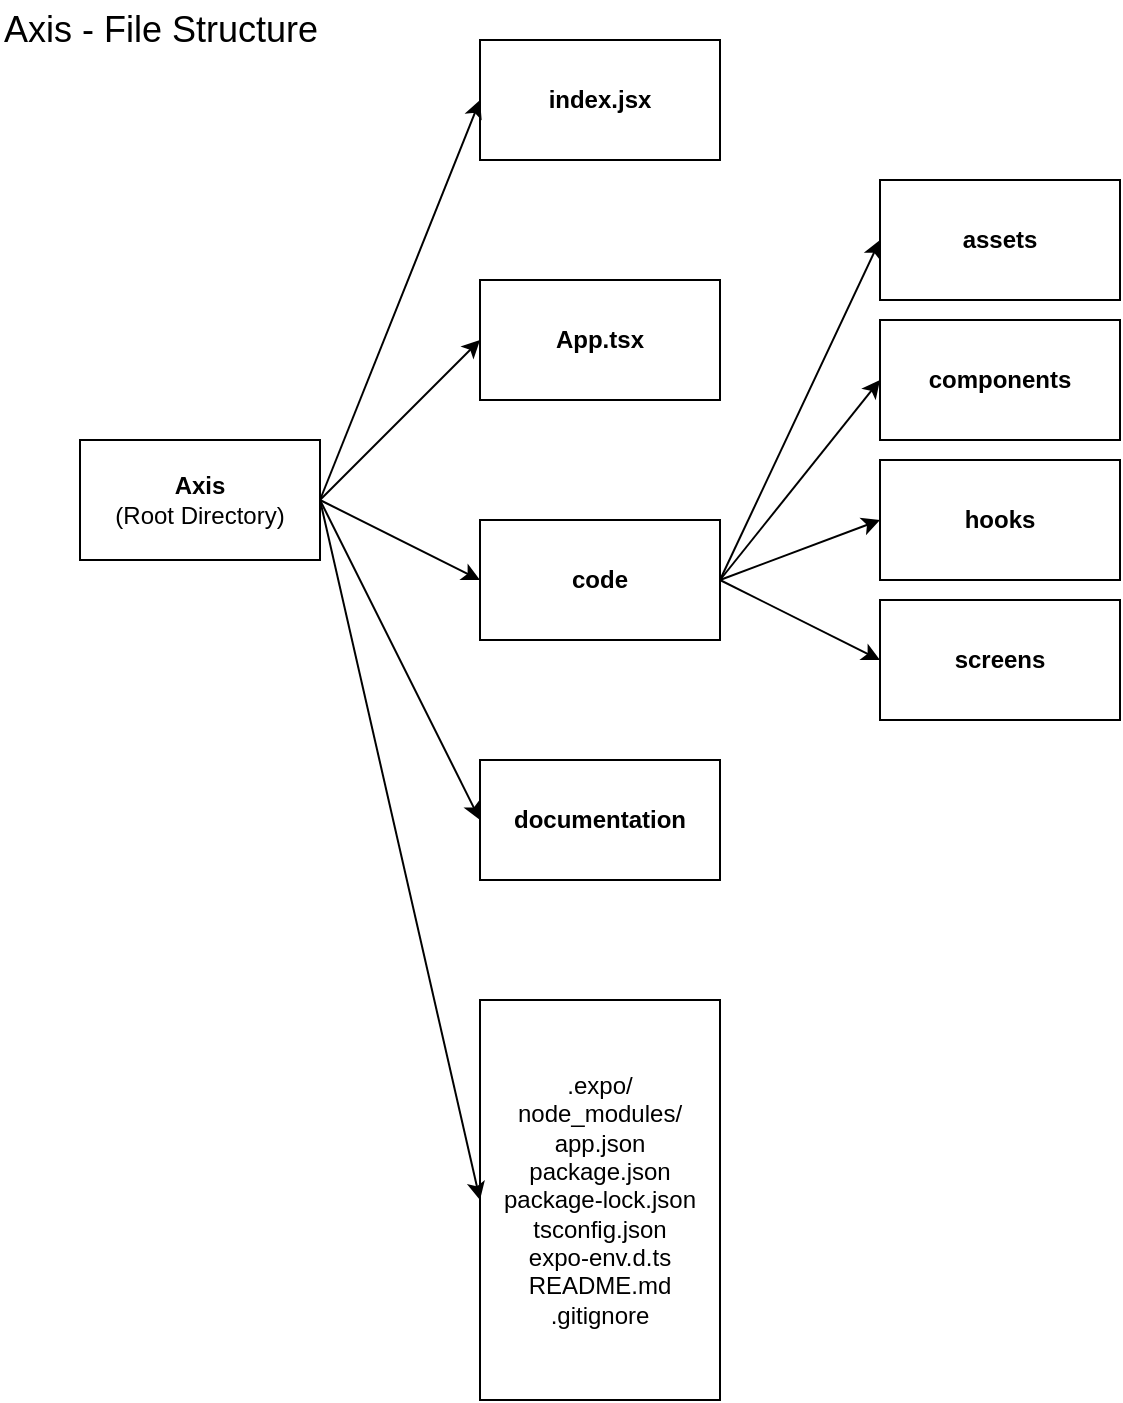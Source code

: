 <mxfile version="26.0.15">
  <diagram name="Page-1" id="9URRNFzLoxPcmc3ehoMW">
    <mxGraphModel dx="1093" dy="724" grid="1" gridSize="10" guides="1" tooltips="1" connect="1" arrows="1" fold="1" page="1" pageScale="1" pageWidth="850" pageHeight="1100" math="0" shadow="0">
      <root>
        <mxCell id="0" />
        <mxCell id="1" parent="0" />
        <mxCell id="NnumaWDGpkBnscY4WgVc-1" value="&lt;b&gt;Axis&lt;/b&gt;&lt;div&gt;(Root Directory)&lt;br&gt;&lt;/div&gt;" style="rounded=0;whiteSpace=wrap;html=1;" vertex="1" parent="1">
          <mxGeometry x="40" y="340" width="120" height="60" as="geometry" />
        </mxCell>
        <mxCell id="NnumaWDGpkBnscY4WgVc-2" value="&lt;b&gt;code&lt;/b&gt;" style="rounded=0;whiteSpace=wrap;html=1;" vertex="1" parent="1">
          <mxGeometry x="240" y="380" width="120" height="60" as="geometry" />
        </mxCell>
        <mxCell id="NnumaWDGpkBnscY4WgVc-3" value="&lt;b&gt;documentation&lt;/b&gt;" style="rounded=0;whiteSpace=wrap;html=1;" vertex="1" parent="1">
          <mxGeometry x="240" y="500" width="120" height="60" as="geometry" />
        </mxCell>
        <mxCell id="NnumaWDGpkBnscY4WgVc-4" value="" style="endArrow=classic;html=1;rounded=0;exitX=1;exitY=0.5;exitDx=0;exitDy=0;entryX=0;entryY=0.5;entryDx=0;entryDy=0;" edge="1" parent="1" source="NnumaWDGpkBnscY4WgVc-1" target="NnumaWDGpkBnscY4WgVc-3">
          <mxGeometry width="50" height="50" relative="1" as="geometry">
            <mxPoint x="400" y="330" as="sourcePoint" />
            <mxPoint x="450" y="280" as="targetPoint" />
          </mxGeometry>
        </mxCell>
        <mxCell id="NnumaWDGpkBnscY4WgVc-5" value="" style="endArrow=classic;html=1;rounded=0;exitX=1;exitY=0.5;exitDx=0;exitDy=0;entryX=0;entryY=0.5;entryDx=0;entryDy=0;" edge="1" parent="1" source="NnumaWDGpkBnscY4WgVc-1" target="NnumaWDGpkBnscY4WgVc-2">
          <mxGeometry width="50" height="50" relative="1" as="geometry">
            <mxPoint x="170" y="400" as="sourcePoint" />
            <mxPoint x="250" y="500" as="targetPoint" />
          </mxGeometry>
        </mxCell>
        <mxCell id="NnumaWDGpkBnscY4WgVc-6" value="&lt;div&gt;.expo/&lt;br&gt;node_modules/&lt;/div&gt;&lt;div&gt;app.json&lt;/div&gt;&lt;div&gt;package.json&lt;/div&gt;&lt;div&gt;package-lock.json&lt;/div&gt;&lt;div&gt;tsconfig.json&lt;/div&gt;&lt;div&gt;expo-env.d.ts&lt;/div&gt;&lt;div&gt;README.md&lt;/div&gt;&lt;div&gt;.gitignore&lt;/div&gt;" style="rounded=0;whiteSpace=wrap;html=1;" vertex="1" parent="1">
          <mxGeometry x="240" y="620" width="120" height="200" as="geometry" />
        </mxCell>
        <mxCell id="NnumaWDGpkBnscY4WgVc-7" value="" style="endArrow=classic;html=1;rounded=0;exitX=1;exitY=0.5;exitDx=0;exitDy=0;entryX=0;entryY=0.5;entryDx=0;entryDy=0;" edge="1" parent="1" source="NnumaWDGpkBnscY4WgVc-1" target="NnumaWDGpkBnscY4WgVc-6">
          <mxGeometry width="50" height="50" relative="1" as="geometry">
            <mxPoint x="280" y="580" as="sourcePoint" />
            <mxPoint x="330" y="530" as="targetPoint" />
          </mxGeometry>
        </mxCell>
        <mxCell id="NnumaWDGpkBnscY4WgVc-9" value="&lt;b&gt;screens&lt;/b&gt;" style="rounded=0;whiteSpace=wrap;html=1;" vertex="1" parent="1">
          <mxGeometry x="440" y="420" width="120" height="60" as="geometry" />
        </mxCell>
        <mxCell id="NnumaWDGpkBnscY4WgVc-10" value="&lt;b&gt;components&lt;/b&gt;" style="rounded=0;whiteSpace=wrap;html=1;" vertex="1" parent="1">
          <mxGeometry x="440" y="280" width="120" height="60" as="geometry" />
        </mxCell>
        <mxCell id="NnumaWDGpkBnscY4WgVc-11" value="&lt;b&gt;hooks&lt;/b&gt;" style="rounded=0;whiteSpace=wrap;html=1;" vertex="1" parent="1">
          <mxGeometry x="440" y="350" width="120" height="60" as="geometry" />
        </mxCell>
        <mxCell id="NnumaWDGpkBnscY4WgVc-12" value="&lt;b&gt;assets&lt;/b&gt;" style="rounded=0;whiteSpace=wrap;html=1;" vertex="1" parent="1">
          <mxGeometry x="440" y="210" width="120" height="60" as="geometry" />
        </mxCell>
        <mxCell id="NnumaWDGpkBnscY4WgVc-13" value="" style="endArrow=classic;html=1;rounded=0;exitX=1;exitY=0.5;exitDx=0;exitDy=0;entryX=0;entryY=0.5;entryDx=0;entryDy=0;" edge="1" parent="1" source="NnumaWDGpkBnscY4WgVc-2" target="NnumaWDGpkBnscY4WgVc-12">
          <mxGeometry width="50" height="50" relative="1" as="geometry">
            <mxPoint x="350" y="400" as="sourcePoint" />
            <mxPoint x="400" y="350" as="targetPoint" />
          </mxGeometry>
        </mxCell>
        <mxCell id="NnumaWDGpkBnscY4WgVc-14" value="" style="endArrow=classic;html=1;rounded=0;exitX=1;exitY=0.5;exitDx=0;exitDy=0;entryX=0;entryY=0.5;entryDx=0;entryDy=0;" edge="1" parent="1" source="NnumaWDGpkBnscY4WgVc-2" target="NnumaWDGpkBnscY4WgVc-10">
          <mxGeometry width="50" height="50" relative="1" as="geometry">
            <mxPoint x="350" y="400" as="sourcePoint" />
            <mxPoint x="400" y="350" as="targetPoint" />
          </mxGeometry>
        </mxCell>
        <mxCell id="NnumaWDGpkBnscY4WgVc-15" value="" style="endArrow=classic;html=1;rounded=0;exitX=1;exitY=0.5;exitDx=0;exitDy=0;entryX=0;entryY=0.5;entryDx=0;entryDy=0;" edge="1" parent="1" source="NnumaWDGpkBnscY4WgVc-2" target="NnumaWDGpkBnscY4WgVc-11">
          <mxGeometry width="50" height="50" relative="1" as="geometry">
            <mxPoint x="350" y="400" as="sourcePoint" />
            <mxPoint x="400" y="350" as="targetPoint" />
          </mxGeometry>
        </mxCell>
        <mxCell id="NnumaWDGpkBnscY4WgVc-16" value="" style="endArrow=classic;html=1;rounded=0;exitX=1;exitY=0.5;exitDx=0;exitDy=0;entryX=0;entryY=0.5;entryDx=0;entryDy=0;" edge="1" parent="1" source="NnumaWDGpkBnscY4WgVc-2" target="NnumaWDGpkBnscY4WgVc-9">
          <mxGeometry width="50" height="50" relative="1" as="geometry">
            <mxPoint x="350" y="400" as="sourcePoint" />
            <mxPoint x="400" y="350" as="targetPoint" />
          </mxGeometry>
        </mxCell>
        <mxCell id="NnumaWDGpkBnscY4WgVc-17" value="&lt;b&gt;App.tsx&lt;/b&gt;" style="rounded=0;whiteSpace=wrap;html=1;" vertex="1" parent="1">
          <mxGeometry x="240" y="260" width="120" height="60" as="geometry" />
        </mxCell>
        <mxCell id="NnumaWDGpkBnscY4WgVc-18" value="" style="endArrow=classic;html=1;rounded=0;exitX=1;exitY=0.5;exitDx=0;exitDy=0;entryX=0;entryY=0.5;entryDx=0;entryDy=0;" edge="1" parent="1" source="NnumaWDGpkBnscY4WgVc-1" target="NnumaWDGpkBnscY4WgVc-17">
          <mxGeometry width="50" height="50" relative="1" as="geometry">
            <mxPoint x="360" y="370" as="sourcePoint" />
            <mxPoint x="410" y="320" as="targetPoint" />
          </mxGeometry>
        </mxCell>
        <mxCell id="NnumaWDGpkBnscY4WgVc-19" value="&lt;b&gt;index.jsx&lt;/b&gt;" style="rounded=0;whiteSpace=wrap;html=1;" vertex="1" parent="1">
          <mxGeometry x="240" y="140" width="120" height="60" as="geometry" />
        </mxCell>
        <mxCell id="NnumaWDGpkBnscY4WgVc-20" value="" style="endArrow=classic;html=1;rounded=0;exitX=1;exitY=0.5;exitDx=0;exitDy=0;entryX=0;entryY=0.5;entryDx=0;entryDy=0;" edge="1" parent="1" source="NnumaWDGpkBnscY4WgVc-1" target="NnumaWDGpkBnscY4WgVc-19">
          <mxGeometry width="50" height="50" relative="1" as="geometry">
            <mxPoint x="330" y="420" as="sourcePoint" />
            <mxPoint x="380" y="370" as="targetPoint" />
          </mxGeometry>
        </mxCell>
        <mxCell id="NnumaWDGpkBnscY4WgVc-21" value="&lt;font style=&quot;font-size: 18px;&quot;&gt;Axis - File Structure&lt;/font&gt;" style="text;html=1;align=left;verticalAlign=middle;whiteSpace=wrap;rounded=0;" vertex="1" parent="1">
          <mxGeometry y="120" width="180" height="30" as="geometry" />
        </mxCell>
      </root>
    </mxGraphModel>
  </diagram>
</mxfile>
